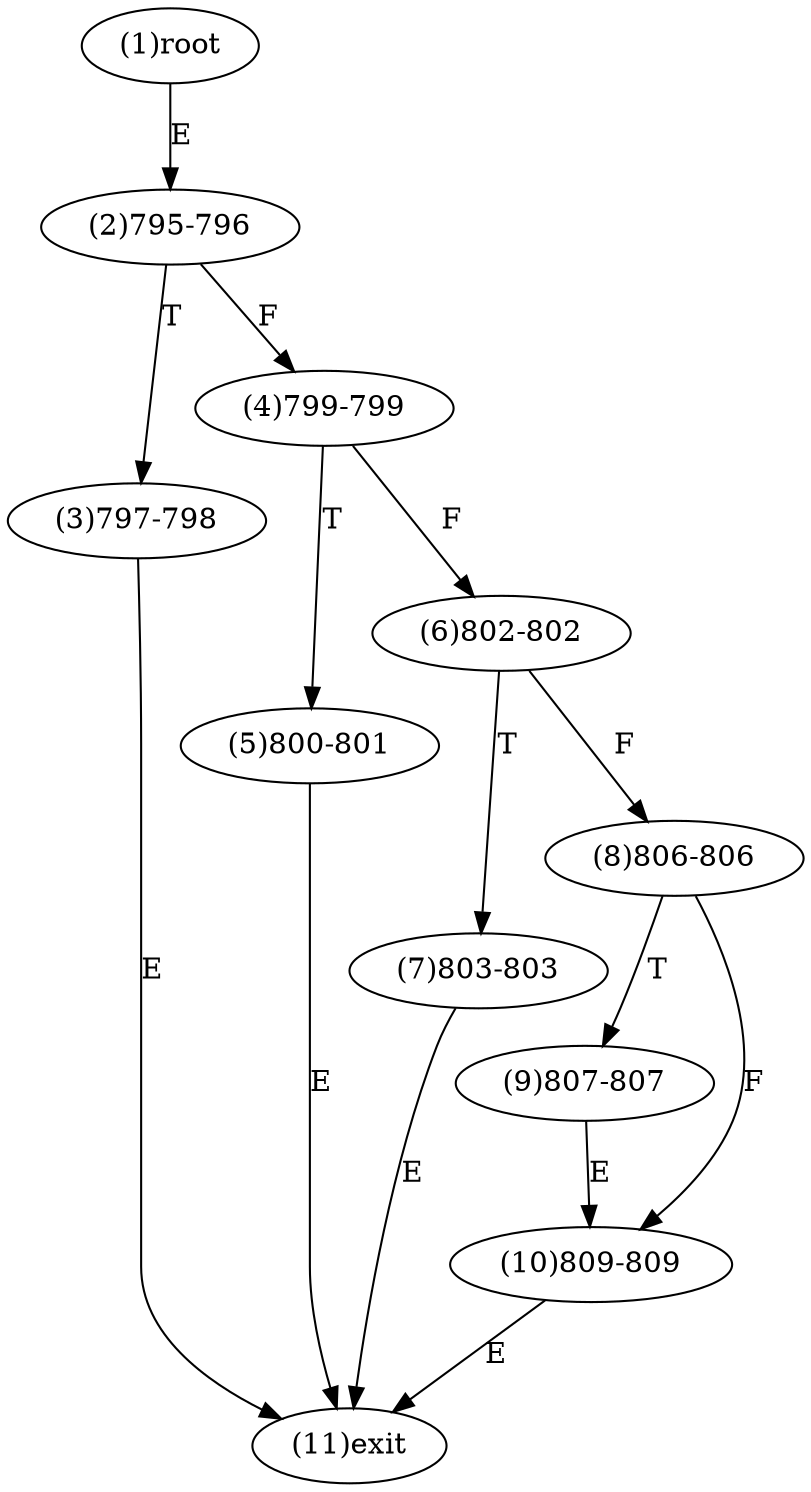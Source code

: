 digraph "" { 
1[ label="(1)root"];
2[ label="(2)795-796"];
3[ label="(3)797-798"];
4[ label="(4)799-799"];
5[ label="(5)800-801"];
6[ label="(6)802-802"];
7[ label="(7)803-803"];
8[ label="(8)806-806"];
9[ label="(9)807-807"];
10[ label="(10)809-809"];
11[ label="(11)exit"];
1->2[ label="E"];
2->4[ label="F"];
2->3[ label="T"];
3->11[ label="E"];
4->6[ label="F"];
4->5[ label="T"];
5->11[ label="E"];
6->8[ label="F"];
6->7[ label="T"];
7->11[ label="E"];
8->10[ label="F"];
8->9[ label="T"];
9->10[ label="E"];
10->11[ label="E"];
}